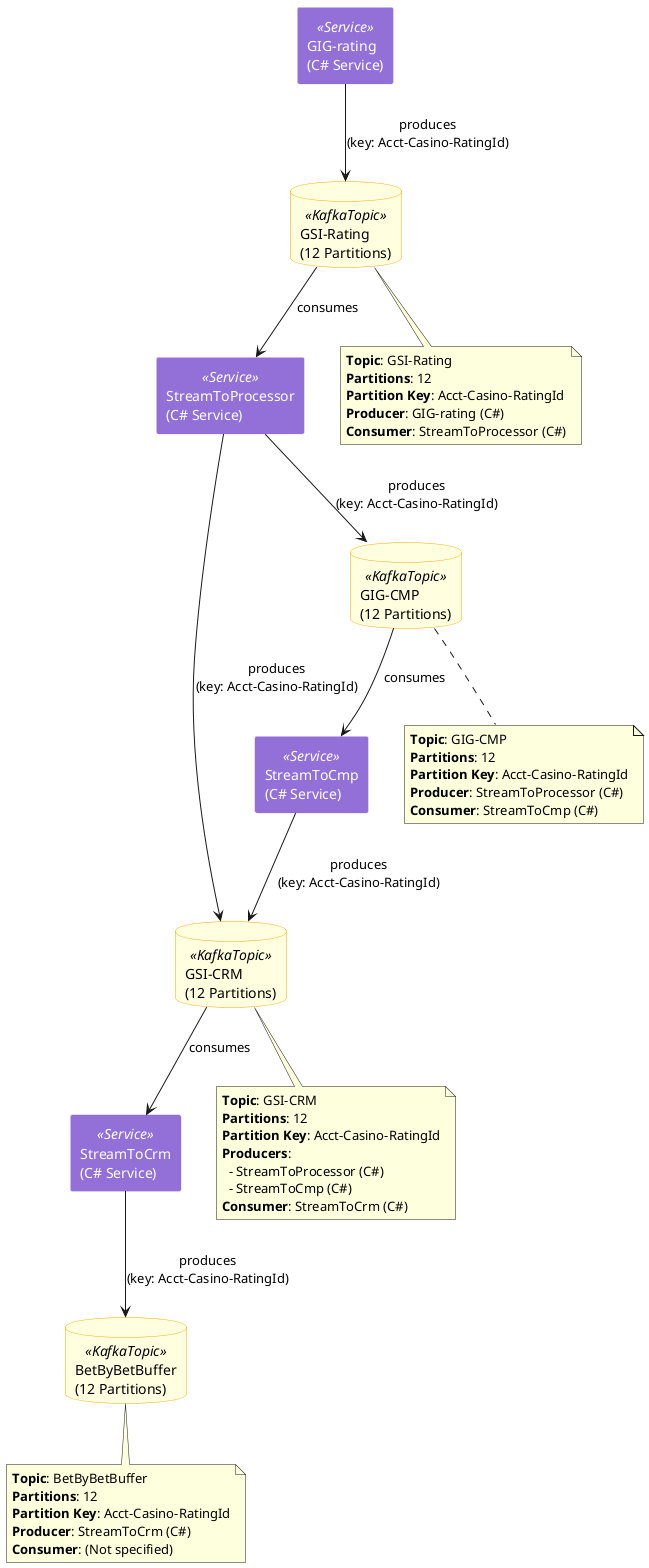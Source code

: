 @startuml Kafka_Topics_Flow

' 自定義圖形樣式
skinparam rectangle {
  BackgroundColor<<Service>> MediumPurple
  BorderColor<<Service>> DarkPurple
  FontColor<<Service>> White
}

skinparam database {
  BackgroundColor<<KafkaTopic>> LightYellow
  BorderColor<<KafkaTopic>> Orange
  FontColor<<KafkaTopic>> Black
}

' 服務定義（紫色正方形）
rectangle "GIG-rating\n(C# Service)" as GIGRating <<Service>>
rectangle "StreamToProcessor\n(C# Service)" as StreamToProcessor <<Service>>
rectangle "StreamToCrm\n(C# Service)" as StreamToCrm <<Service>>
rectangle "StreamToCmp\n(C# Service)" as StreamToCmp <<Service>>

' Kafka Topics 定義（ middleware 框）
database "GSI-Rating\n(12 Partitions)" as GSIRating <<KafkaTopic>>
database "GSI-CRM\n(12 Partitions)" as GSICRM <<KafkaTopic>>
database "GIG-CMP\n(12 Partitions)" as GIGCMP <<KafkaTopic>>
database "BetByBetBuffer\n(12 Partitions)" as BetByBetBuffer <<KafkaTopic>>

' 關係定義
GIGRating --> GSIRating : produces\n(key: Acct-Casino-RatingId)
GSIRating --> StreamToProcessor : consumes

StreamToProcessor --> GSICRM : produces\n(key: Acct-Casino-RatingId)
StreamToProcessor --> GIGCMP : produces\n(key: Acct-Casino-RatingId)

GSICRM --> StreamToCrm : consumes
GIGCMP --> StreamToCmp : consumes

StreamToCmp --> GSICRM : produces\n(key: Acct-Casino-RatingId)
StreamToCrm --> BetByBetBuffer : produces\n(key: Acct-Casino-RatingId)

' 詳細信息備註
note bottom of GSIRating
  **Topic**: GSI-Rating
  **Partitions**: 12
  **Partition Key**: Acct-Casino-RatingId
  **Producer**: GIG-rating (C#)
  **Consumer**: StreamToProcessor (C#)
endnote

note bottom of GSICRM
  **Topic**: GSI-CRM
  **Partitions**: 12
  **Partition Key**: Acct-Casino-RatingId
  **Producers**: 
    - StreamToProcessor (C#)
    - StreamToCmp (C#)
  **Consumer**: StreamToCrm (C#)
endnote

note bottom of GIGCMP
  **Topic**: GIG-CMP
  **Partitions**: 12
  **Partition Key**: Acct-Casino-RatingId
  **Producer**: StreamToProcessor (C#)
  **Consumer**: StreamToCmp (C#)
endnote

note bottom of BetByBetBuffer
  **Topic**: BetByBetBuffer
  **Partitions**: 12
  **Partition Key**: Acct-Casino-RatingId
  **Producer**: StreamToCrm (C#)
  **Consumer**: (Not specified)
endnote

@enduml
